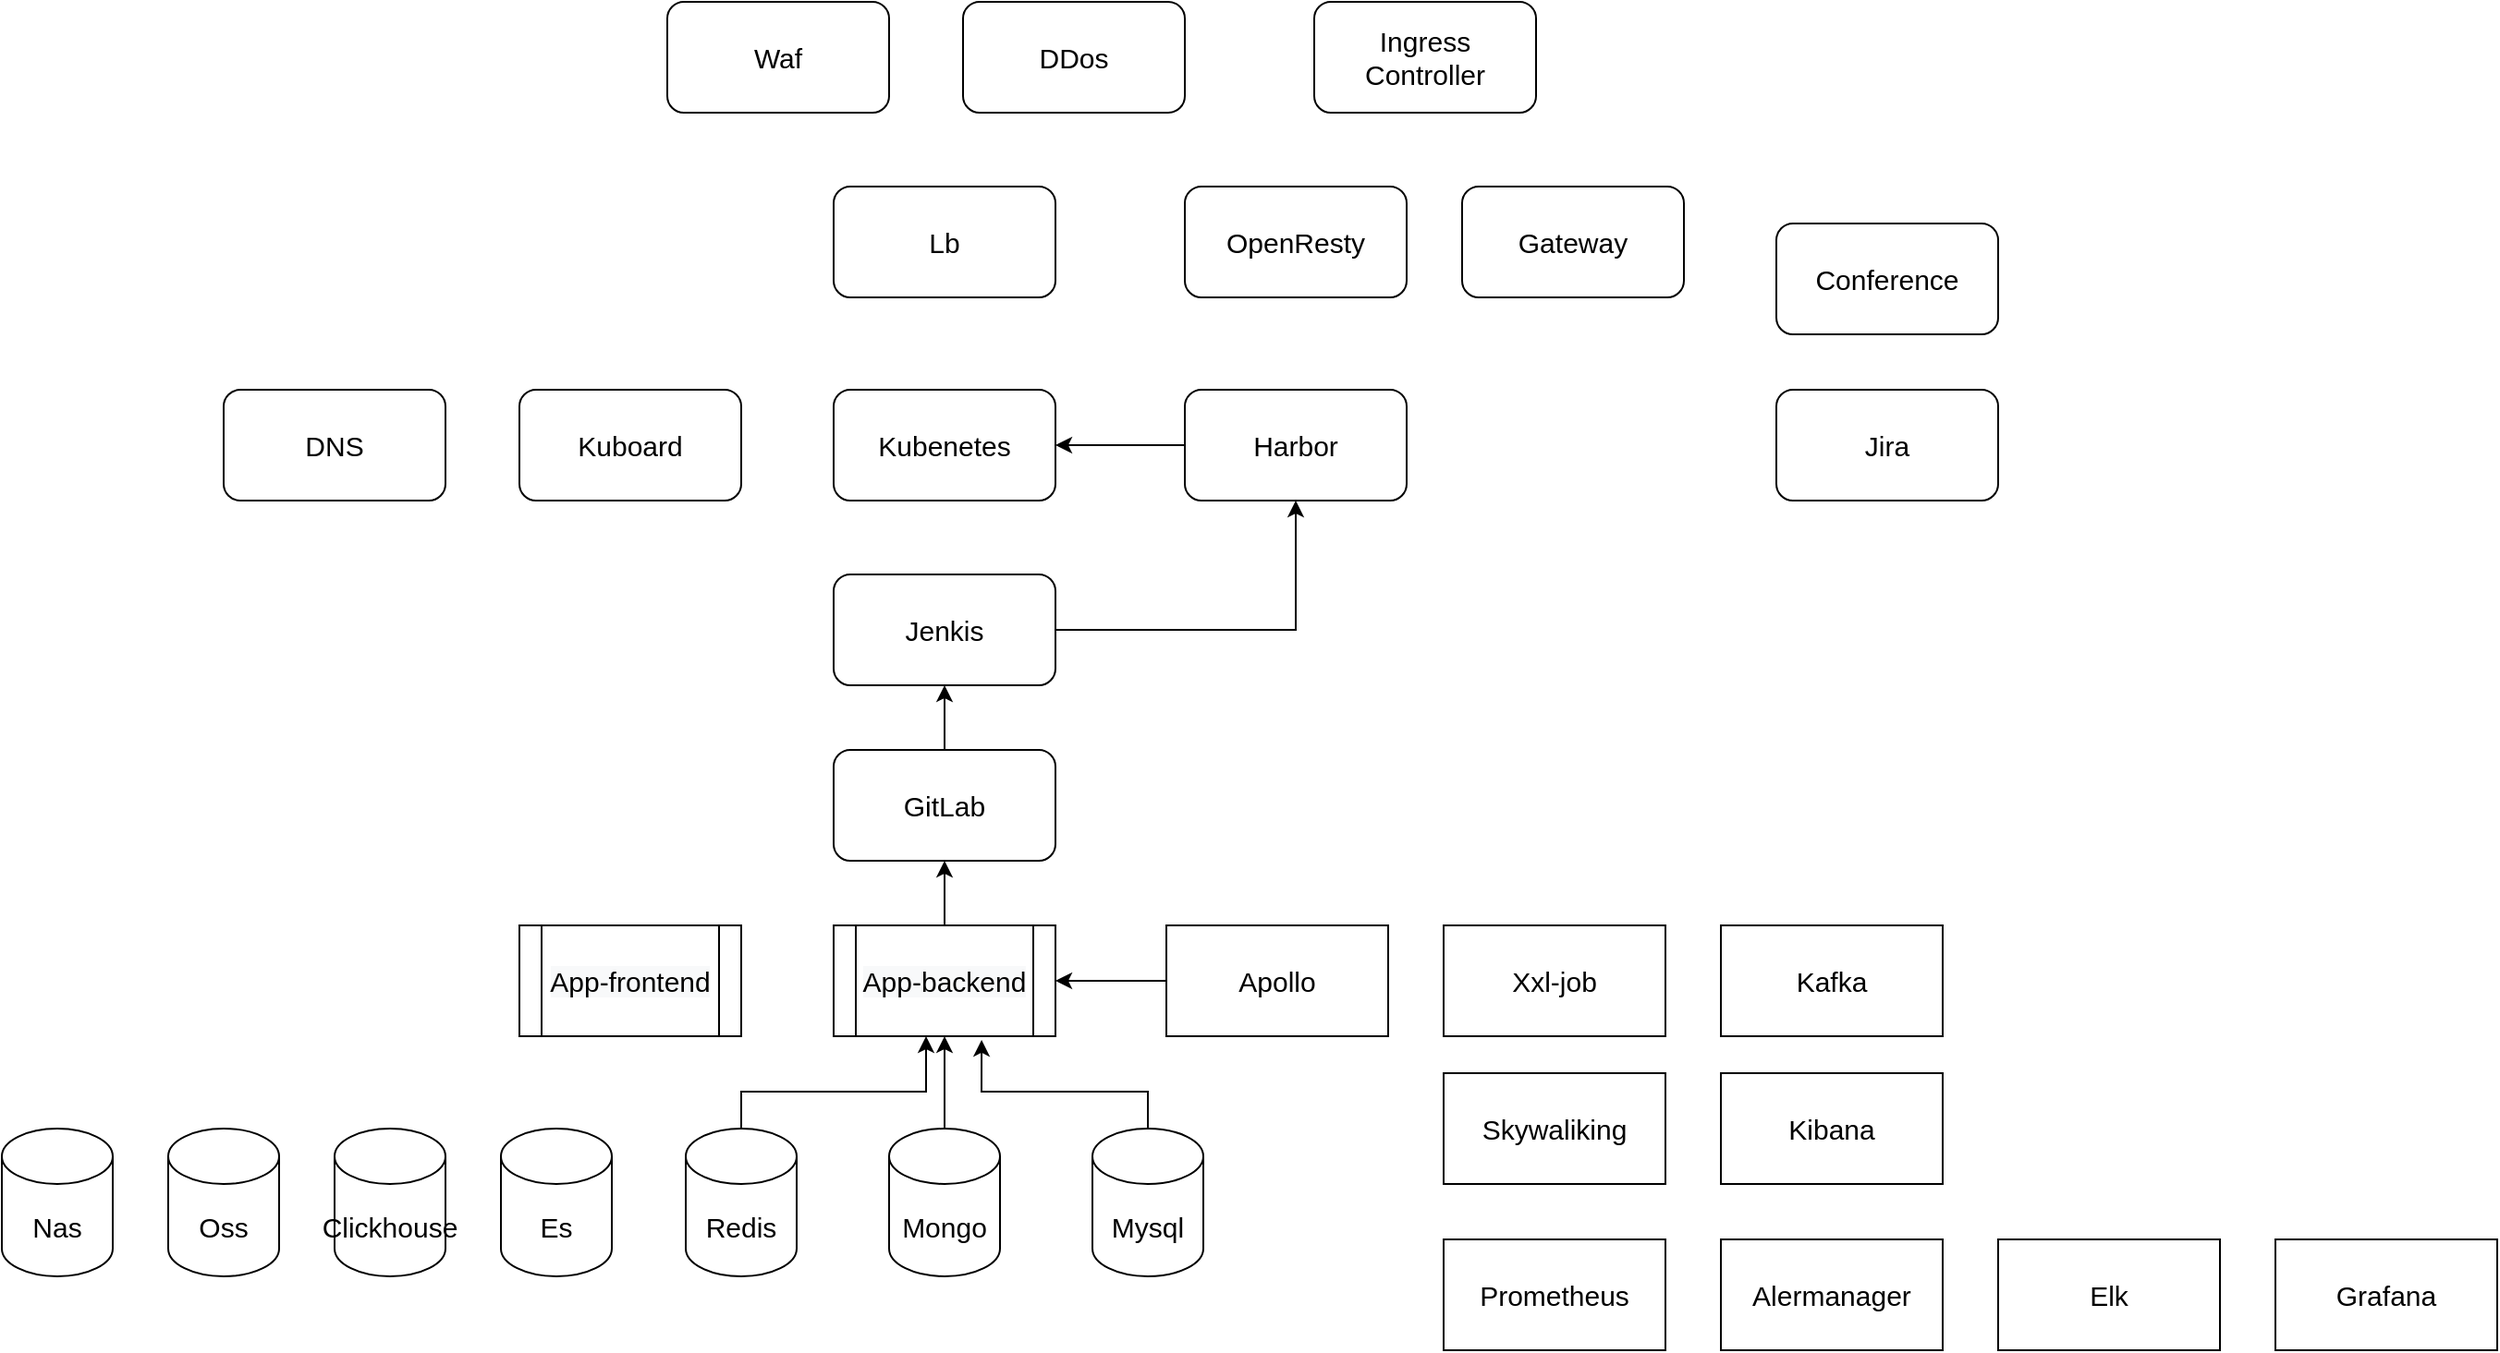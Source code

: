 <mxfile version="16.5.1" type="device" pages="6"><diagram id="cw6HbmvGq_eyoGTpuHxR" name="标准环境-配置"><mxGraphModel dx="1695" dy="553" grid="1" gridSize="10" guides="1" tooltips="1" connect="1" arrows="1" fold="1" page="1" pageScale="1" pageWidth="827" pageHeight="1169" math="0" shadow="0"><root><mxCell id="0"/><mxCell id="1" parent="0"/><mxCell id="NwuFDVKCzS6gucerOZt3-1" value="DNS" style="rounded=1;whiteSpace=wrap;html=1;fontSize=15;" parent="1" vertex="1"><mxGeometry x="-60" y="370" width="120" height="60" as="geometry"/></mxCell><mxCell id="NwuFDVKCzS6gucerOZt3-27" style="edgeStyle=orthogonalEdgeStyle;rounded=0;orthogonalLoop=1;jettySize=auto;html=1;entryX=0.5;entryY=1;entryDx=0;entryDy=0;fontSize=15;" parent="1" source="NwuFDVKCzS6gucerOZt3-2" target="NwuFDVKCzS6gucerOZt3-17" edge="1"><mxGeometry relative="1" as="geometry"/></mxCell><mxCell id="NwuFDVKCzS6gucerOZt3-2" value="Jenkis" style="rounded=1;whiteSpace=wrap;html=1;fontSize=15;" parent="1" vertex="1"><mxGeometry x="270" y="470" width="120" height="60" as="geometry"/></mxCell><mxCell id="NwuFDVKCzS6gucerOZt3-25" value="" style="edgeStyle=orthogonalEdgeStyle;rounded=0;orthogonalLoop=1;jettySize=auto;html=1;fontSize=15;" parent="1" source="NwuFDVKCzS6gucerOZt3-3" target="NwuFDVKCzS6gucerOZt3-2" edge="1"><mxGeometry relative="1" as="geometry"/></mxCell><mxCell id="NwuFDVKCzS6gucerOZt3-3" value="GitLab" style="rounded=1;whiteSpace=wrap;html=1;fontSize=15;" parent="1" vertex="1"><mxGeometry x="270" y="565" width="120" height="60" as="geometry"/></mxCell><mxCell id="NwuFDVKCzS6gucerOZt3-23" value="" style="edgeStyle=orthogonalEdgeStyle;rounded=0;orthogonalLoop=1;jettySize=auto;html=1;fontSize=15;" parent="1" source="NwuFDVKCzS6gucerOZt3-5" target="NwuFDVKCzS6gucerOZt3-14" edge="1"><mxGeometry relative="1" as="geometry"/></mxCell><mxCell id="NwuFDVKCzS6gucerOZt3-5" value="Apollo" style="rounded=0;whiteSpace=wrap;html=1;fontSize=15;" parent="1" vertex="1"><mxGeometry x="450" y="660" width="120" height="60" as="geometry"/></mxCell><mxCell id="NwuFDVKCzS6gucerOZt3-6" value="Kubenetes" style="rounded=1;whiteSpace=wrap;html=1;fontSize=15;" parent="1" vertex="1"><mxGeometry x="270" y="370" width="120" height="60" as="geometry"/></mxCell><mxCell id="NwuFDVKCzS6gucerOZt3-22" style="edgeStyle=orthogonalEdgeStyle;rounded=0;orthogonalLoop=1;jettySize=auto;html=1;entryX=0.667;entryY=1.033;entryDx=0;entryDy=0;entryPerimeter=0;fontSize=15;" parent="1" source="NwuFDVKCzS6gucerOZt3-9" target="NwuFDVKCzS6gucerOZt3-14" edge="1"><mxGeometry relative="1" as="geometry"><Array as="points"><mxPoint x="440" y="750"/><mxPoint x="350" y="750"/></Array></mxGeometry></mxCell><mxCell id="NwuFDVKCzS6gucerOZt3-9" value="Mysql" style="shape=cylinder3;whiteSpace=wrap;html=1;boundedLbl=1;backgroundOutline=1;size=15;verticalAlign=middle;fontSize=15;" parent="1" vertex="1"><mxGeometry x="410" y="770" width="60" height="80" as="geometry"/></mxCell><mxCell id="NwuFDVKCzS6gucerOZt3-18" value="" style="edgeStyle=orthogonalEdgeStyle;rounded=0;orthogonalLoop=1;jettySize=auto;html=1;fontSize=15;" parent="1" source="NwuFDVKCzS6gucerOZt3-10" target="NwuFDVKCzS6gucerOZt3-14" edge="1"><mxGeometry relative="1" as="geometry"><Array as="points"><mxPoint x="220" y="750"/><mxPoint x="320" y="750"/></Array></mxGeometry></mxCell><mxCell id="NwuFDVKCzS6gucerOZt3-10" value="Redis" style="shape=cylinder3;whiteSpace=wrap;html=1;boundedLbl=1;backgroundOutline=1;size=15;verticalAlign=middle;fontSize=15;" parent="1" vertex="1"><mxGeometry x="190" y="770" width="60" height="80" as="geometry"/></mxCell><mxCell id="NwuFDVKCzS6gucerOZt3-21" value="" style="edgeStyle=orthogonalEdgeStyle;rounded=0;orthogonalLoop=1;jettySize=auto;html=1;fontSize=15;" parent="1" source="NwuFDVKCzS6gucerOZt3-11" target="NwuFDVKCzS6gucerOZt3-14" edge="1"><mxGeometry relative="1" as="geometry"/></mxCell><mxCell id="NwuFDVKCzS6gucerOZt3-11" value="Mongo" style="shape=cylinder3;whiteSpace=wrap;html=1;boundedLbl=1;backgroundOutline=1;size=15;verticalAlign=middle;fontSize=15;" parent="1" vertex="1"><mxGeometry x="300" y="770" width="60" height="80" as="geometry"/></mxCell><mxCell id="NwuFDVKCzS6gucerOZt3-12" value="Conference" style="rounded=1;whiteSpace=wrap;html=1;fontSize=15;" parent="1" vertex="1"><mxGeometry x="780" y="280" width="120" height="60" as="geometry"/></mxCell><mxCell id="NwuFDVKCzS6gucerOZt3-13" value="Jira" style="rounded=1;whiteSpace=wrap;html=1;fontSize=15;" parent="1" vertex="1"><mxGeometry x="780" y="370" width="120" height="60" as="geometry"/></mxCell><mxCell id="NwuFDVKCzS6gucerOZt3-24" value="" style="edgeStyle=orthogonalEdgeStyle;rounded=0;orthogonalLoop=1;jettySize=auto;html=1;fontSize=15;" parent="1" source="NwuFDVKCzS6gucerOZt3-14" target="NwuFDVKCzS6gucerOZt3-3" edge="1"><mxGeometry relative="1" as="geometry"/></mxCell><mxCell id="NwuFDVKCzS6gucerOZt3-14" value="&#10;&#10;&lt;span style=&quot;color: rgb(0, 0, 0); font-family: helvetica; font-size: 15px; font-style: normal; font-weight: 400; letter-spacing: normal; text-align: center; text-indent: 0px; text-transform: none; word-spacing: 0px; background-color: rgb(248, 249, 250); display: inline; float: none;&quot;&gt;App-backend&lt;/span&gt;&#10;&#10;" style="shape=process;whiteSpace=wrap;html=1;backgroundOutline=1;fontSize=15;" parent="1" vertex="1"><mxGeometry x="270" y="660" width="120" height="60" as="geometry"/></mxCell><mxCell id="NwuFDVKCzS6gucerOZt3-15" value="&#10;&#10;&lt;span style=&quot;color: rgb(0, 0, 0); font-family: helvetica; font-size: 15px; font-style: normal; font-weight: 400; letter-spacing: normal; text-align: center; text-indent: 0px; text-transform: none; word-spacing: 0px; background-color: rgb(248, 249, 250); display: inline; float: none;&quot;&gt;App-frontend&lt;/span&gt;&#10;&#10;" style="shape=process;whiteSpace=wrap;html=1;backgroundOutline=1;fontSize=15;" parent="1" vertex="1"><mxGeometry x="100" y="660" width="120" height="60" as="geometry"/></mxCell><mxCell id="NwuFDVKCzS6gucerOZt3-16" value="Kuboard" style="rounded=1;whiteSpace=wrap;html=1;fontSize=15;" parent="1" vertex="1"><mxGeometry x="100" y="370" width="120" height="60" as="geometry"/></mxCell><mxCell id="NwuFDVKCzS6gucerOZt3-28" value="" style="edgeStyle=orthogonalEdgeStyle;rounded=0;orthogonalLoop=1;jettySize=auto;html=1;fontSize=15;" parent="1" source="NwuFDVKCzS6gucerOZt3-17" target="NwuFDVKCzS6gucerOZt3-6" edge="1"><mxGeometry relative="1" as="geometry"/></mxCell><mxCell id="NwuFDVKCzS6gucerOZt3-17" value="Harbor" style="rounded=1;whiteSpace=wrap;html=1;fontSize=15;" parent="1" vertex="1"><mxGeometry x="460" y="370" width="120" height="60" as="geometry"/></mxCell><mxCell id="nJfmjNCMKgv3cqD0MlKt-1" value="Xxl-job" style="rounded=0;whiteSpace=wrap;html=1;fontSize=15;" parent="1" vertex="1"><mxGeometry x="600" y="660" width="120" height="60" as="geometry"/></mxCell><mxCell id="nJfmjNCMKgv3cqD0MlKt-2" value="Kafka" style="rounded=0;whiteSpace=wrap;html=1;fontSize=15;" parent="1" vertex="1"><mxGeometry x="750" y="660" width="120" height="60" as="geometry"/></mxCell><mxCell id="nJfmjNCMKgv3cqD0MlKt-3" value="Skywaliking" style="rounded=0;whiteSpace=wrap;html=1;fontSize=15;" parent="1" vertex="1"><mxGeometry x="600" y="740" width="120" height="60" as="geometry"/></mxCell><mxCell id="nJfmjNCMKgv3cqD0MlKt-4" value="Kibana" style="rounded=0;whiteSpace=wrap;html=1;fontSize=15;" parent="1" vertex="1"><mxGeometry x="750" y="740" width="120" height="60" as="geometry"/></mxCell><mxCell id="nJfmjNCMKgv3cqD0MlKt-5" value="Prometheus" style="rounded=0;whiteSpace=wrap;html=1;fontSize=15;" parent="1" vertex="1"><mxGeometry x="600" y="830" width="120" height="60" as="geometry"/></mxCell><mxCell id="nJfmjNCMKgv3cqD0MlKt-7" value="Alermanager" style="rounded=0;whiteSpace=wrap;html=1;fontSize=15;" parent="1" vertex="1"><mxGeometry x="750" y="830" width="120" height="60" as="geometry"/></mxCell><mxCell id="nJfmjNCMKgv3cqD0MlKt-8" value="Es" style="shape=cylinder3;whiteSpace=wrap;html=1;boundedLbl=1;backgroundOutline=1;size=15;rounded=0;fontSize=15;" parent="1" vertex="1"><mxGeometry x="90" y="770" width="60" height="80" as="geometry"/></mxCell><mxCell id="nJfmjNCMKgv3cqD0MlKt-9" value="Clickhouse" style="shape=cylinder3;whiteSpace=wrap;html=1;boundedLbl=1;backgroundOutline=1;size=15;rounded=0;fontSize=15;" parent="1" vertex="1"><mxGeometry y="770" width="60" height="80" as="geometry"/></mxCell><mxCell id="nJfmjNCMKgv3cqD0MlKt-10" value="Oss" style="shape=cylinder3;whiteSpace=wrap;html=1;boundedLbl=1;backgroundOutline=1;size=15;rounded=0;fontSize=15;" parent="1" vertex="1"><mxGeometry x="-90" y="770" width="60" height="80" as="geometry"/></mxCell><mxCell id="nJfmjNCMKgv3cqD0MlKt-11" value="Elk" style="rounded=0;whiteSpace=wrap;html=1;fontSize=15;" parent="1" vertex="1"><mxGeometry x="900" y="830" width="120" height="60" as="geometry"/></mxCell><mxCell id="nJfmjNCMKgv3cqD0MlKt-12" value="Grafana" style="rounded=0;whiteSpace=wrap;html=1;fontSize=15;" parent="1" vertex="1"><mxGeometry x="1050" y="830" width="120" height="60" as="geometry"/></mxCell><mxCell id="nJfmjNCMKgv3cqD0MlKt-13" value="OpenResty" style="rounded=1;whiteSpace=wrap;html=1;fontSize=15;" parent="1" vertex="1"><mxGeometry x="460" y="260" width="120" height="60" as="geometry"/></mxCell><mxCell id="nJfmjNCMKgv3cqD0MlKt-14" value="Gateway" style="rounded=1;whiteSpace=wrap;html=1;fontSize=15;" parent="1" vertex="1"><mxGeometry x="610" y="260" width="120" height="60" as="geometry"/></mxCell><mxCell id="nJfmjNCMKgv3cqD0MlKt-15" value="Ingress Controller" style="rounded=1;whiteSpace=wrap;html=1;fontSize=15;" parent="1" vertex="1"><mxGeometry x="530" y="160" width="120" height="60" as="geometry"/></mxCell><mxCell id="nJfmjNCMKgv3cqD0MlKt-16" value="Nas" style="shape=cylinder3;whiteSpace=wrap;html=1;boundedLbl=1;backgroundOutline=1;size=15;rounded=0;fontSize=15;" parent="1" vertex="1"><mxGeometry x="-180" y="770" width="60" height="80" as="geometry"/></mxCell><mxCell id="nJfmjNCMKgv3cqD0MlKt-17" value="DDos" style="rounded=1;whiteSpace=wrap;html=1;fontSize=15;" parent="1" vertex="1"><mxGeometry x="340" y="160" width="120" height="60" as="geometry"/></mxCell><mxCell id="nJfmjNCMKgv3cqD0MlKt-18" value="Lb" style="rounded=1;whiteSpace=wrap;html=1;fontSize=15;" parent="1" vertex="1"><mxGeometry x="270" y="260" width="120" height="60" as="geometry"/></mxCell><mxCell id="nJfmjNCMKgv3cqD0MlKt-19" value="Waf" style="rounded=1;whiteSpace=wrap;html=1;fontSize=15;" parent="1" vertex="1"><mxGeometry x="180" y="160" width="120" height="60" as="geometry"/></mxCell></root></mxGraphModel></diagram><diagram id="io2BvCXHr7YMQ1GHj3Pu" name="私有化环境"><mxGraphModel dx="868" dy="553" grid="1" gridSize="10" guides="1" tooltips="1" connect="1" arrows="1" fold="1" page="1" pageScale="1" pageWidth="827" pageHeight="1169" math="0" shadow="0"><root><mxCell id="p7XfpNmK_WWfAlyfsSeC-0"/><mxCell id="p7XfpNmK_WWfAlyfsSeC-1" parent="p7XfpNmK_WWfAlyfsSeC-0"/></root></mxGraphModel></diagram><diagram id="juSHQ8asQGKjj1orcmvd" name="CLB"><mxGraphModel dx="868" dy="553" grid="1" gridSize="10" guides="1" tooltips="1" connect="1" arrows="1" fold="1" page="1" pageScale="1" pageWidth="827" pageHeight="1169" math="0" shadow="0"><root><mxCell id="mwCFb24GVlE1CqpJDIny-0"/><mxCell id="mwCFb24GVlE1CqpJDIny-1" parent="mwCFb24GVlE1CqpJDIny-0"/><mxCell id="mwCFb24GVlE1CqpJDIny-2" value="Actor" style="shape=umlActor;verticalLabelPosition=bottom;verticalAlign=top;html=1;outlineConnect=0;rounded=0;fontSize=15;" parent="mwCFb24GVlE1CqpJDIny-1" vertex="1"><mxGeometry x="80" y="205" width="30" height="60" as="geometry"/></mxCell><mxCell id="mwCFb24GVlE1CqpJDIny-3" value="设置虚拟服务地址" style="ellipse;whiteSpace=wrap;html=1;rounded=0;fontSize=15;" parent="mwCFb24GVlE1CqpJDIny-1" vertex="1"><mxGeometry x="170" y="190" width="170" height="90" as="geometry"/></mxCell><mxCell id="mwCFb24GVlE1CqpJDIny-4" value="CLB&lt;br&gt;cloud&amp;nbsp;Load&amp;nbsp;Balancer&lt;br&gt;" style="text;html=1;strokeColor=none;fillColor=none;align=center;verticalAlign=middle;whiteSpace=wrap;rounded=0;fontSize=15;" parent="mwCFb24GVlE1CqpJDIny-1" vertex="1"><mxGeometry x="260" y="30" width="60" height="30" as="geometry"/></mxCell><mxCell id="mwCFb24GVlE1CqpJDIny-5" value="同一地域的多台服务器资源" style="ellipse;whiteSpace=wrap;html=1;rounded=0;fontSize=15;" parent="mwCFb24GVlE1CqpJDIny-1" vertex="1"><mxGeometry x="370" y="190" width="180" height="90" as="geometry"/></mxCell><mxCell id="mwCFb24GVlE1CqpJDIny-6" value="高性能高可用应用服务池" style="ellipse;whiteSpace=wrap;html=1;rounded=0;fontSize=15;" parent="mwCFb24GVlE1CqpJDIny-1" vertex="1"><mxGeometry x="580" y="195" width="150" height="80" as="geometry"/></mxCell><mxCell id="mwCFb24GVlE1CqpJDIny-8" value="流量分发" style="ellipse;shape=cloud;whiteSpace=wrap;html=1;rounded=0;fontSize=15;" parent="mwCFb24GVlE1CqpJDIny-1" vertex="1"><mxGeometry x="40" y="330" width="120" height="80" as="geometry"/></mxCell><mxCell id="mwCFb24GVlE1CqpJDIny-9" value="消除单点故障" style="ellipse;shape=cloud;whiteSpace=wrap;html=1;rounded=0;fontSize=15;" parent="mwCFb24GVlE1CqpJDIny-1" vertex="1"><mxGeometry x="180" y="330" width="120" height="80" as="geometry"/></mxCell><mxCell id="mwCFb24GVlE1CqpJDIny-10" value="横向扩展" style="ellipse;shape=cloud;whiteSpace=wrap;html=1;rounded=0;fontSize=15;" parent="mwCFb24GVlE1CqpJDIny-1" vertex="1"><mxGeometry x="340" y="330" width="120" height="80" as="geometry"/></mxCell><mxCell id="mwCFb24GVlE1CqpJDIny-11" value="全局负载均衡" style="ellipse;shape=cloud;whiteSpace=wrap;html=1;rounded=0;fontSize=15;" parent="mwCFb24GVlE1CqpJDIny-1" vertex="1"><mxGeometry x="490" y="330" width="120" height="80" as="geometry"/></mxCell><mxCell id="sKs3RS1cWo2f-hEbO29k-1" value="" style="rounded=0;whiteSpace=wrap;html=1;fontSize=15;" parent="mwCFb24GVlE1CqpJDIny-1" vertex="1"><mxGeometry x="80" y="500" width="360" height="230" as="geometry"/></mxCell><mxCell id="sKs3RS1cWo2f-hEbO29k-2" value="负载均衡实例" style="rounded=0;whiteSpace=wrap;html=1;fontSize=15;" parent="mwCFb24GVlE1CqpJDIny-1" vertex="1"><mxGeometry x="110" y="530" width="120" height="60" as="geometry"/></mxCell><mxCell id="sKs3RS1cWo2f-hEbO29k-3" value="虚拟服务地址" style="rounded=0;whiteSpace=wrap;html=1;fontSize=15;" parent="mwCFb24GVlE1CqpJDIny-1" vertex="1"><mxGeometry x="270" y="530" width="120" height="60" as="geometry"/></mxCell><mxCell id="sKs3RS1cWo2f-hEbO29k-4" value="后端服务器" style="rounded=0;whiteSpace=wrap;html=1;fontSize=15;" parent="mwCFb24GVlE1CqpJDIny-1" vertex="1"><mxGeometry x="110" y="630" width="120" height="60" as="geometry"/></mxCell><mxCell id="sKs3RS1cWo2f-hEbO29k-5" value="VPC/基础网络" style="rounded=0;whiteSpace=wrap;html=1;fontSize=15;" parent="mwCFb24GVlE1CqpJDIny-1" vertex="1"><mxGeometry x="270" y="630" width="120" height="60" as="geometry"/></mxCell><mxCell id="sKs3RS1cWo2f-hEbO29k-10" style="edgeStyle=orthogonalEdgeStyle;rounded=0;orthogonalLoop=1;jettySize=auto;html=1;exitX=1;exitY=0.5;exitDx=0;exitDy=0;fontSize=15;" parent="mwCFb24GVlE1CqpJDIny-1" source="sKs3RS1cWo2f-hEbO29k-8" target="sKs3RS1cWo2f-hEbO29k-9" edge="1"><mxGeometry relative="1" as="geometry"><mxPoint x="380.4" y="880.54" as="targetPoint"/><Array as="points"><mxPoint x="380" y="881"/><mxPoint x="380" y="881"/></Array></mxGeometry></mxCell><mxCell id="sKs3RS1cWo2f-hEbO29k-12" value="请求域名解析" style="edgeLabel;html=1;align=center;verticalAlign=middle;resizable=0;points=[];fontSize=15;" parent="sKs3RS1cWo2f-hEbO29k-10" vertex="1" connectable="0"><mxGeometry x="-0.262" y="4" relative="1" as="geometry"><mxPoint x="13" y="-17" as="offset"/></mxGeometry></mxCell><mxCell id="sKs3RS1cWo2f-hEbO29k-23" value="" style="edgeStyle=orthogonalEdgeStyle;rounded=0;orthogonalLoop=1;jettySize=auto;html=1;fontSize=15;" parent="mwCFb24GVlE1CqpJDIny-1" source="sKs3RS1cWo2f-hEbO29k-8" target="sKs3RS1cWo2f-hEbO29k-21" edge="1"><mxGeometry relative="1" as="geometry"><Array as="points"><mxPoint x="205" y="970"/><mxPoint x="205" y="970"/></Array></mxGeometry></mxCell><mxCell id="sKs3RS1cWo2f-hEbO29k-8" value="" style="aspect=fixed;perimeter=ellipsePerimeter;html=1;align=center;shadow=0;dashed=0;spacingTop=3;image;image=img/lib/active_directory/user.svg;rounded=0;fontSize=15;" parent="mwCFb24GVlE1CqpJDIny-1" vertex="1"><mxGeometry x="190" y="840.0" width="30" height="81.08" as="geometry"/></mxCell><mxCell id="sKs3RS1cWo2f-hEbO29k-11" value="" style="edgeStyle=orthogonalEdgeStyle;rounded=0;orthogonalLoop=1;jettySize=auto;html=1;fontSize=15;" parent="mwCFb24GVlE1CqpJDIny-1" source="sKs3RS1cWo2f-hEbO29k-9" target="sKs3RS1cWo2f-hEbO29k-8" edge="1"><mxGeometry relative="1" as="geometry"><Array as="points"><mxPoint x="310.4" y="895.54"/><mxPoint x="310.4" y="895.54"/></Array></mxGeometry></mxCell><mxCell id="sKs3RS1cWo2f-hEbO29k-13" value="返回虚拟服务地址VIP" style="edgeLabel;html=1;align=center;verticalAlign=middle;resizable=0;points=[];fontSize=15;" parent="sKs3RS1cWo2f-hEbO29k-11" vertex="1" connectable="0"><mxGeometry x="-0.32" y="4" relative="1" as="geometry"><mxPoint x="-43" y="11" as="offset"/></mxGeometry></mxCell><mxCell id="sKs3RS1cWo2f-hEbO29k-9" value="" style="aspect=fixed;perimeter=ellipsePerimeter;html=1;align=center;shadow=0;dashed=0;spacingTop=3;image;image=img/lib/active_directory/generic_server.svg;rounded=0;fontSize=15;" parent="mwCFb24GVlE1CqpJDIny-1" vertex="1"><mxGeometry x="450.8" y="851.08" width="39.2" height="70" as="geometry"/></mxCell><mxCell id="sKs3RS1cWo2f-hEbO29k-20" value="" style="rounded=0;whiteSpace=wrap;html=1;fontSize=15;" parent="mwCFb24GVlE1CqpJDIny-1" vertex="1"><mxGeometry x="120" y="990" width="160" height="120" as="geometry"/></mxCell><mxCell id="sKs3RS1cWo2f-hEbO29k-14" value="" style="aspect=fixed;perimeter=ellipsePerimeter;html=1;align=center;shadow=0;dashed=0;spacingTop=3;image;image=img/lib/active_directory/generic_server.svg;rounded=0;fontSize=15;" parent="mwCFb24GVlE1CqpJDIny-1" vertex="1"><mxGeometry x="175.4" y="1020" width="39.2" height="70" as="geometry"/></mxCell><mxCell id="sKs3RS1cWo2f-hEbO29k-21" value="负载均衡器" style="text;html=1;strokeColor=none;fillColor=none;align=center;verticalAlign=middle;whiteSpace=wrap;rounded=0;fontSize=15;" parent="mwCFb24GVlE1CqpJDIny-1" vertex="1"><mxGeometry x="150" y="990" width="90" height="30" as="geometry"/></mxCell><mxCell id="sKs3RS1cWo2f-hEbO29k-22" value="负载均衡监听器" style="rounded=0;whiteSpace=wrap;html=1;fontSize=15;" parent="mwCFb24GVlE1CqpJDIny-1" vertex="1"><mxGeometry x="140" y="1090" width="120" height="20" as="geometry"/></mxCell><mxCell id="sKs3RS1cWo2f-hEbO29k-24" value="" style="rounded=0;whiteSpace=wrap;html=1;fontSize=15;" parent="mwCFb24GVlE1CqpJDIny-1" vertex="1"><mxGeometry x="43.85" y="1180" width="322.3" height="110" as="geometry"/></mxCell><mxCell id="sKs3RS1cWo2f-hEbO29k-15" value="" style="aspect=fixed;perimeter=ellipsePerimeter;html=1;align=center;shadow=0;dashed=0;spacingTop=3;image;image=img/lib/active_directory/generic_server.svg;rounded=0;fontSize=15;" parent="mwCFb24GVlE1CqpJDIny-1" vertex="1"><mxGeometry x="188.75" y="1200" width="39.2" height="70" as="geometry"/></mxCell><mxCell id="sKs3RS1cWo2f-hEbO29k-16" value="" style="aspect=fixed;perimeter=ellipsePerimeter;html=1;align=center;shadow=0;dashed=0;spacingTop=3;image;image=img/lib/active_directory/generic_server.svg;rounded=0;fontSize=15;" parent="mwCFb24GVlE1CqpJDIny-1" vertex="1"><mxGeometry x="127.75" y="1200" width="39.2" height="70" as="geometry"/></mxCell><mxCell id="sKs3RS1cWo2f-hEbO29k-17" value="" style="aspect=fixed;perimeter=ellipsePerimeter;html=1;align=center;shadow=0;dashed=0;spacingTop=3;image;image=img/lib/active_directory/generic_server.svg;rounded=0;fontSize=15;" parent="mwCFb24GVlE1CqpJDIny-1" vertex="1"><mxGeometry x="66.15" y="1200" width="39.2" height="70" as="geometry"/></mxCell><mxCell id="sKs3RS1cWo2f-hEbO29k-18" value="" style="aspect=fixed;perimeter=ellipsePerimeter;html=1;align=center;shadow=0;dashed=0;spacingTop=3;image;image=img/lib/active_directory/generic_server.svg;rounded=0;fontSize=15;" parent="mwCFb24GVlE1CqpJDIny-1" vertex="1"><mxGeometry x="310.75" y="1200" width="39.2" height="70" as="geometry"/></mxCell><mxCell id="sKs3RS1cWo2f-hEbO29k-19" value="" style="aspect=fixed;perimeter=ellipsePerimeter;html=1;align=center;shadow=0;dashed=0;spacingTop=3;image;image=img/lib/active_directory/generic_server.svg;rounded=0;fontSize=15;" parent="mwCFb24GVlE1CqpJDIny-1" vertex="1"><mxGeometry x="249.75" y="1200" width="39.2" height="70" as="geometry"/></mxCell><mxCell id="sKs3RS1cWo2f-hEbO29k-25" value="域名解析&lt;br&gt;填写为LB的IP" style="shape=note;whiteSpace=wrap;html=1;backgroundOutline=1;darkOpacity=0.05;rounded=0;fontSize=15;" parent="mwCFb24GVlE1CqpJDIny-1" vertex="1"><mxGeometry x="520" y="790" width="80" height="100" as="geometry"/></mxCell><mxCell id="XUal3AEfQo2fTeGh-Ben-0" value="" style="strokeWidth=2;html=1;shape=mxgraph.flowchart.annotation_2;align=left;labelPosition=right;pointerEvents=1;rounded=0;fontSize=15;rotation=90;" parent="mwCFb24GVlE1CqpJDIny-1" vertex="1"><mxGeometry x="185" y="1080" width="50" height="120" as="geometry"/></mxCell><mxCell id="XUal3AEfQo2fTeGh-Ben-1" value="" style="edgeStyle=orthogonalEdgeStyle;rounded=0;orthogonalLoop=1;jettySize=auto;html=1;fontSize=15;" parent="mwCFb24GVlE1CqpJDIny-1" source="sKs3RS1cWo2f-hEbO29k-14" target="sKs3RS1cWo2f-hEbO29k-16" edge="1"><mxGeometry relative="1" as="geometry"><Array as="points"><mxPoint x="195" y="1130"/><mxPoint x="147" y="1130"/></Array></mxGeometry></mxCell><mxCell id="XUal3AEfQo2fTeGh-Ben-2" value="应用服务器" style="text;html=1;strokeColor=none;fillColor=none;align=center;verticalAlign=middle;whiteSpace=wrap;rounded=0;fontSize=15;" parent="mwCFb24GVlE1CqpJDIny-1" vertex="1"><mxGeometry x="160" y="1290" width="100" height="30" as="geometry"/></mxCell><mxCell id="cSXCkfMf2AxqDCX1vegO-3" value="自助管理&lt;br&gt;自助故障修复&lt;br&gt;防网络攻击" style="shape=note;whiteSpace=wrap;html=1;backgroundOutline=1;darkOpacity=0.05;rounded=0;fontSize=15;" parent="mwCFb24GVlE1CqpJDIny-1" vertex="1"><mxGeometry x="320" y="990" width="120" height="100" as="geometry"/></mxCell><mxCell id="cSXCkfMf2AxqDCX1vegO-5" value="DNS服务器" style="text;html=1;strokeColor=none;fillColor=none;align=center;verticalAlign=middle;whiteSpace=wrap;rounded=0;fontSize=15;" parent="mwCFb24GVlE1CqpJDIny-1" vertex="1"><mxGeometry x="430.4" y="930" width="80" height="30" as="geometry"/></mxCell></root></mxGraphModel></diagram><diagram id="oAKVEVrysdGWJX60K__x" name="CLB联合WAF"><mxGraphModel dx="868" dy="553" grid="1" gridSize="10" guides="1" tooltips="1" connect="1" arrows="1" fold="1" page="1" pageScale="1" pageWidth="827" pageHeight="1169" math="0" shadow="0"><root><mxCell id="c0tRvdiU1Oqhy_dXK02q-0"/><mxCell id="c0tRvdiU1Oqhy_dXK02q-1" parent="c0tRvdiU1Oqhy_dXK02q-0"/><mxCell id="c0tRvdiU1Oqhy_dXK02q-8" value="" style="edgeStyle=orthogonalEdgeStyle;rounded=0;orthogonalLoop=1;jettySize=auto;html=1;fontSize=15;" parent="c0tRvdiU1Oqhy_dXK02q-1" source="c0tRvdiU1Oqhy_dXK02q-2" target="c0tRvdiU1Oqhy_dXK02q-7" edge="1"><mxGeometry relative="1" as="geometry"/></mxCell><mxCell id="c0tRvdiU1Oqhy_dXK02q-2" value="Waf" style="shape=parallelogram;perimeter=parallelogramPerimeter;whiteSpace=wrap;html=1;fixedSize=1;rounded=0;fontSize=15;" parent="c0tRvdiU1Oqhy_dXK02q-1" vertex="1"><mxGeometry x="260" y="90" width="120" height="60" as="geometry"/></mxCell><mxCell id="c0tRvdiU1Oqhy_dXK02q-12" style="edgeStyle=orthogonalEdgeStyle;rounded=0;orthogonalLoop=1;jettySize=auto;html=1;fontSize=15;" parent="c0tRvdiU1Oqhy_dXK02q-1" source="c0tRvdiU1Oqhy_dXK02q-3" target="c0tRvdiU1Oqhy_dXK02q-10" edge="1"><mxGeometry relative="1" as="geometry"/></mxCell><mxCell id="c0tRvdiU1Oqhy_dXK02q-3" value="CBL" style="shape=parallelogram;perimeter=parallelogramPerimeter;whiteSpace=wrap;html=1;fixedSize=1;rounded=0;fontSize=15;" parent="c0tRvdiU1Oqhy_dXK02q-1" vertex="1"><mxGeometry x="260" y="210" width="120" height="60" as="geometry"/></mxCell><mxCell id="c0tRvdiU1Oqhy_dXK02q-5" style="edgeStyle=orthogonalEdgeStyle;rounded=0;orthogonalLoop=1;jettySize=auto;html=1;entryX=0;entryY=0.75;entryDx=0;entryDy=0;fontSize=15;" parent="c0tRvdiU1Oqhy_dXK02q-1" source="c0tRvdiU1Oqhy_dXK02q-4" target="c0tRvdiU1Oqhy_dXK02q-3" edge="1"><mxGeometry relative="1" as="geometry"><Array as="points"><mxPoint x="75" y="210"/><mxPoint x="266" y="210"/></Array></mxGeometry></mxCell><mxCell id="c0tRvdiU1Oqhy_dXK02q-4" value="Actor" style="shape=umlActor;verticalLabelPosition=bottom;verticalAlign=top;html=1;outlineConnect=0;rounded=0;fontSize=15;" parent="c0tRvdiU1Oqhy_dXK02q-1" vertex="1"><mxGeometry x="60" y="140" width="30" height="60" as="geometry"/></mxCell><mxCell id="c0tRvdiU1Oqhy_dXK02q-9" style="edgeStyle=orthogonalEdgeStyle;rounded=0;orthogonalLoop=1;jettySize=auto;html=1;fontSize=15;" parent="c0tRvdiU1Oqhy_dXK02q-1" source="c0tRvdiU1Oqhy_dXK02q-7" target="c0tRvdiU1Oqhy_dXK02q-3" edge="1"><mxGeometry relative="1" as="geometry"><Array as="points"><mxPoint x="470" y="200"/><mxPoint x="370" y="200"/></Array></mxGeometry></mxCell><mxCell id="c0tRvdiU1Oqhy_dXK02q-7" value="" style="rhombus;whiteSpace=wrap;html=1;rounded=0;fontSize=15;" parent="c0tRvdiU1Oqhy_dXK02q-1" vertex="1"><mxGeometry x="430" y="80" width="80" height="80" as="geometry"/></mxCell><mxCell id="c0tRvdiU1Oqhy_dXK02q-10" value="" style="whiteSpace=wrap;html=1;fontSize=15;rounded=0;" parent="c0tRvdiU1Oqhy_dXK02q-1" vertex="1"><mxGeometry x="580" y="190" width="120" height="60" as="geometry"/></mxCell><mxCell id="c0tRvdiU1Oqhy_dXK02q-13" value="" style="shape=flexArrow;endArrow=classic;html=1;rounded=0;fontSize=15;" parent="c0tRvdiU1Oqhy_dXK02q-1" source="c0tRvdiU1Oqhy_dXK02q-3" target="c0tRvdiU1Oqhy_dXK02q-2" edge="1"><mxGeometry width="50" height="50" relative="1" as="geometry"><mxPoint x="300" y="200" as="sourcePoint"/><mxPoint x="350" y="150" as="targetPoint"/></mxGeometry></mxCell></root></mxGraphModel></diagram><diagram id="hs9k3TLnEWOMHsS_Z4eI" name="普通用户请求"><mxGraphModel dx="868" dy="553" grid="1" gridSize="10" guides="1" tooltips="1" connect="1" arrows="1" fold="1" page="1" pageScale="1" pageWidth="827" pageHeight="1169" math="0" shadow="0"><root><mxCell id="tNxhWuF3rjeMCVi5xC9p-0"/><mxCell id="tNxhWuF3rjeMCVi5xC9p-1" parent="tNxhWuF3rjeMCVi5xC9p-0"/><mxCell id="tNxhWuF3rjeMCVi5xC9p-2" value="" style="edgeStyle=orthogonalEdgeStyle;rounded=0;orthogonalLoop=1;jettySize=auto;html=1;fontSize=15;" edge="1" parent="tNxhWuF3rjeMCVi5xC9p-1" source="tNxhWuF3rjeMCVi5xC9p-3" target="tNxhWuF3rjeMCVi5xC9p-4"><mxGeometry relative="1" as="geometry"><Array as="points"><mxPoint x="190" y="70"/></Array></mxGeometry></mxCell><mxCell id="tNxhWuF3rjeMCVi5xC9p-3" value="Client" style="ellipse;whiteSpace=wrap;html=1;aspect=fixed;fontSize=15;" vertex="1" parent="tNxhWuF3rjeMCVi5xC9p-1"><mxGeometry x="160" y="70" width="80" height="80" as="geometry"/></mxCell><mxCell id="Wnk6RgZ8za2WXJp66uua-1" value="" style="edgeStyle=orthogonalEdgeStyle;rounded=0;orthogonalLoop=1;jettySize=auto;html=1;" edge="1" parent="tNxhWuF3rjeMCVi5xC9p-1" source="tNxhWuF3rjeMCVi5xC9p-4" target="Wnk6RgZ8za2WXJp66uua-0"><mxGeometry relative="1" as="geometry"/></mxCell><mxCell id="tNxhWuF3rjeMCVi5xC9p-4" value="https://*.ecosaas.com&lt;br style=&quot;font-size: 15px;&quot;&gt;http://*.ecosaas.com" style="ellipse;shape=cloud;whiteSpace=wrap;html=1;fontSize=15;" vertex="1" parent="tNxhWuF3rjeMCVi5xC9p-1"><mxGeometry x="72.5" y="200" width="255" height="120" as="geometry"/></mxCell><mxCell id="Wnk6RgZ8za2WXJp66uua-0" value="DNS服务器解析域名&lt;br&gt;42.192.252.86" style="shape=process;whiteSpace=wrap;html=1;backgroundOutline=1;" vertex="1" parent="tNxhWuF3rjeMCVi5xC9p-1"><mxGeometry x="86.25" y="370" width="227.5" height="60" as="geometry"/></mxCell><mxCell id="Yo620-pOtsYYesEYu1po-1" value="42.192.252.86为腾讯云LB（&lt;span style=&quot;color: rgba(0 , 0 , 0 , 0.9) ; font-family: &amp;#34;roboto&amp;#34; , &amp;#34;san francisco&amp;#34; , &amp;#34;helvetica neue&amp;#34; , &amp;#34;helvetica&amp;#34; , &amp;#34;arial&amp;#34; , , &amp;#34;hiragina sans gb&amp;#34; , &amp;#34;wenquanyi micro hei&amp;#34; , &amp;#34;microsoft yahei ui&amp;#34; , &amp;#34;microsoft yahei&amp;#34; , sans-serif ; text-align: left ; background-color: rgb(235 , 238 , 242)&quot;&gt;k8s-ingress-public-prod&lt;/span&gt;&lt;br&gt;）地址" style="shape=callout;whiteSpace=wrap;html=1;perimeter=calloutPerimeter;position2=0;" vertex="1" parent="tNxhWuF3rjeMCVi5xC9p-1"><mxGeometry x="350" y="300" width="140" height="110" as="geometry"/></mxCell></root></mxGraphModel></diagram><diagram id="0cWbz4v7N2PLiUO8WV-k" name="CI&amp;CD"><mxGraphModel dx="868" dy="553" grid="1" gridSize="10" guides="1" tooltips="1" connect="1" arrows="1" fold="1" page="1" pageScale="1" pageWidth="827" pageHeight="1169" math="0" shadow="0"><root><mxCell id="Tex_H6JmOIP9J5Rvp4sy-0"/><mxCell id="Tex_H6JmOIP9J5Rvp4sy-1" parent="Tex_H6JmOIP9J5Rvp4sy-0"/><mxCell id="Ag_uN07qIvglCw-V9cXs-4" value="" style="edgeStyle=orthogonalEdgeStyle;rounded=0;orthogonalLoop=1;jettySize=auto;html=1;" edge="1" parent="Tex_H6JmOIP9J5Rvp4sy-1" source="Ag_uN07qIvglCw-V9cXs-0" target="Ag_uN07qIvglCw-V9cXs-3"><mxGeometry relative="1" as="geometry"/></mxCell><mxCell id="Ag_uN07qIvglCw-V9cXs-0" value="GIt提交代码&lt;br&gt;&lt;br&gt;http://gitlab.cdpyun.com/" style="shape=process;whiteSpace=wrap;html=1;backgroundOutline=1;" vertex="1" parent="Tex_H6JmOIP9J5Rvp4sy-1"><mxGeometry x="72.5" y="190" width="185" height="90" as="geometry"/></mxCell><mxCell id="Ag_uN07qIvglCw-V9cXs-2" value="" style="edgeStyle=orthogonalEdgeStyle;rounded=0;orthogonalLoop=1;jettySize=auto;html=1;" edge="1" parent="Tex_H6JmOIP9J5Rvp4sy-1" target="Ag_uN07qIvglCw-V9cXs-0"><mxGeometry relative="1" as="geometry"><mxPoint x="165" y="130" as="sourcePoint"/></mxGeometry></mxCell><mxCell id="Ag_uN07qIvglCw-V9cXs-1" value="Actor" style="shape=umlActor;verticalLabelPosition=bottom;verticalAlign=top;html=1;outlineConnect=0;" vertex="1" parent="Tex_H6JmOIP9J5Rvp4sy-1"><mxGeometry x="150" y="80" width="30" height="60" as="geometry"/></mxCell><mxCell id="Ag_uN07qIvglCw-V9cXs-9" value="" style="edgeStyle=orthogonalEdgeStyle;rounded=0;orthogonalLoop=1;jettySize=auto;html=1;" edge="1" parent="Tex_H6JmOIP9J5Rvp4sy-1" source="Ag_uN07qIvglCw-V9cXs-3" target="Ag_uN07qIvglCw-V9cXs-8"><mxGeometry relative="1" as="geometry"/></mxCell><mxCell id="Ag_uN07qIvglCw-V9cXs-3" value="Jenkins&amp;nbsp;线下发布&lt;br&gt;XXX-offline&lt;br&gt;&lt;br&gt;https://jenkins-k8s.ecosaas.com/" style="shape=process;whiteSpace=wrap;html=1;backgroundOutline=1;" vertex="1" parent="Tex_H6JmOIP9J5Rvp4sy-1"><mxGeometry x="72.5" y="330" width="185" height="90" as="geometry"/></mxCell><mxCell id="Ag_uN07qIvglCw-V9cXs-5" value="前端同学" style="shape=note;whiteSpace=wrap;html=1;backgroundOutline=1;darkOpacity=0.05;" vertex="1" parent="Tex_H6JmOIP9J5Rvp4sy-1"><mxGeometry x="320" y="80" width="80" height="100" as="geometry"/></mxCell><mxCell id="Ag_uN07qIvglCw-V9cXs-7" value="" style="shape=flexArrow;endArrow=classic;html=1;rounded=0;" edge="1" parent="Tex_H6JmOIP9J5Rvp4sy-1"><mxGeometry width="50" height="50" relative="1" as="geometry"><mxPoint x="630" y="240" as="sourcePoint"/><mxPoint x="700" y="240" as="targetPoint"/></mxGeometry></mxCell><mxCell id="Ag_uN07qIvglCw-V9cXs-8" value="http://gitlab.cdpyun.com/EcoSaaS-Kubernetes/k8s-deployment.git&lt;br&gt;&lt;br&gt;jenkins-files/frontend/Jenkinsfile4Test" style="shape=process;whiteSpace=wrap;html=1;backgroundOutline=1;" vertex="1" parent="Tex_H6JmOIP9J5Rvp4sy-1"><mxGeometry x="27.5" y="485" width="275" height="100" as="geometry"/></mxCell><mxCell id="Ag_uN07qIvglCw-V9cXs-10" value="Jenkins&lt;br&gt;PROFILE&lt;br&gt;BRANCH_TAG" style="rounded=0;whiteSpace=wrap;html=1;" vertex="1" parent="Tex_H6JmOIP9J5Rvp4sy-1"><mxGeometry x="354" y="410" width="120" height="60" as="geometry"/></mxCell></root></mxGraphModel></diagram></mxfile>
